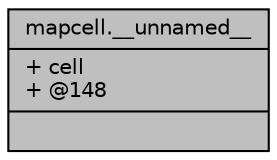 digraph "mapcell.__unnamed__"
{
 // INTERACTIVE_SVG=YES
  bgcolor="transparent";
  edge [fontname="Helvetica",fontsize="10",labelfontname="Helvetica",labelfontsize="10"];
  node [fontname="Helvetica",fontsize="10",shape=record];
  Node278 [label="{mapcell.__unnamed__\n|+ cell\l+ @148\l|}",height=0.2,width=0.4,color="black", fillcolor="grey75", style="filled", fontcolor="black"];
}

